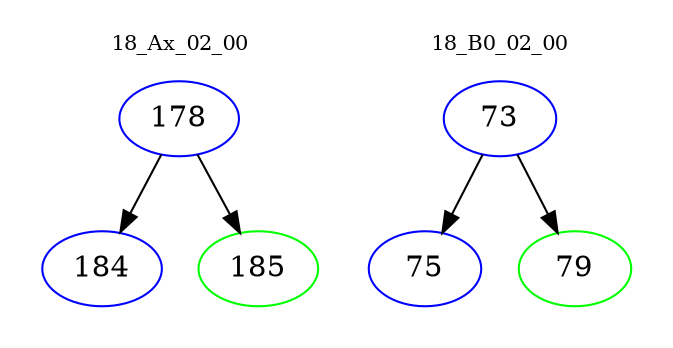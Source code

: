 digraph{
subgraph cluster_0 {
color = white
label = "18_Ax_02_00";
fontsize=10;
T0_178 [label="178", color="blue"]
T0_178 -> T0_184 [color="black"]
T0_184 [label="184", color="blue"]
T0_178 -> T0_185 [color="black"]
T0_185 [label="185", color="green"]
}
subgraph cluster_1 {
color = white
label = "18_B0_02_00";
fontsize=10;
T1_73 [label="73", color="blue"]
T1_73 -> T1_75 [color="black"]
T1_75 [label="75", color="blue"]
T1_73 -> T1_79 [color="black"]
T1_79 [label="79", color="green"]
}
}
